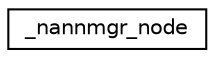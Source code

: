 digraph "类继承关系图"
{
  edge [fontname="Helvetica",fontsize="10",labelfontname="Helvetica",labelfontsize="10"];
  node [fontname="Helvetica",fontsize="10",shape=record];
  rankdir="LR";
  Node1 [label="_nannmgr_node",height=0.2,width=0.4,color="black", fillcolor="white", style="filled",URL="$struct__nannmgr__node.html"];
}
